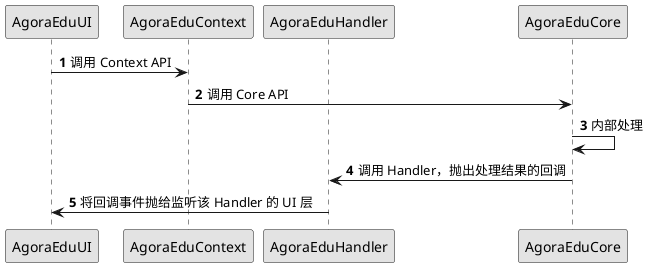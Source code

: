 @startuml
autonumber
skinparam monochrome true
participant "AgoraEduUI" as ui
participant "AgoraEduContext" as context
participant "AgoraEduHandler" as handler
participant "AgoraEduCore" as core
ui -> context: 调用 Context API
context -> core: 调用 Core API
core -> core: 内部处理
core -> handler: 调用 Handler，抛出处理结果的回调
handler -> ui: 将回调事件抛给监听该 Handler 的 UI 层
@enduml

